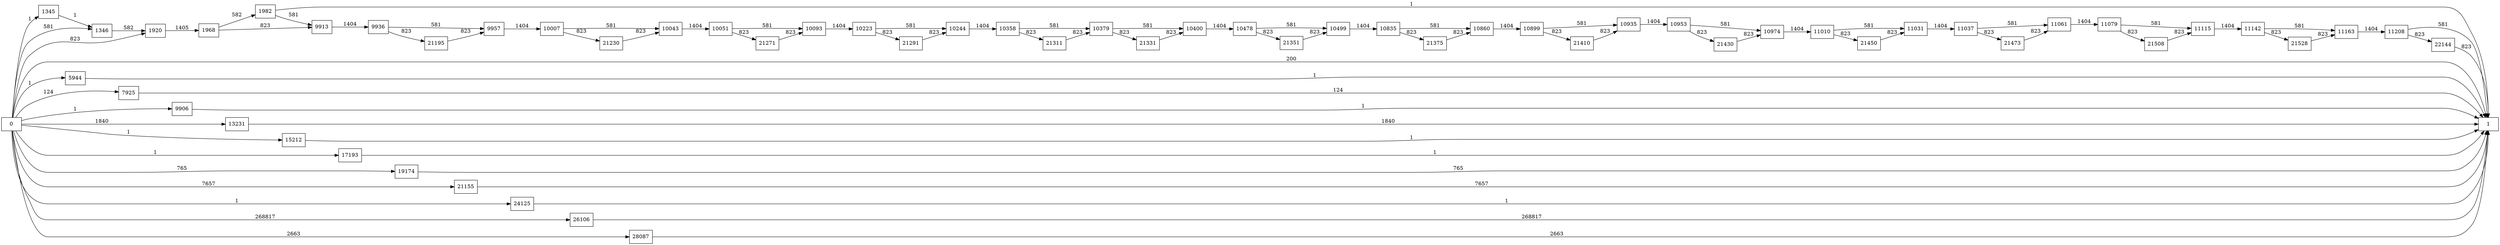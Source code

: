 digraph {
	graph [rankdir=LR]
	node [shape=rectangle]
	1345 -> 1346 [label=1]
	1346 -> 1920 [label=582]
	1920 -> 1968 [label=1405]
	1968 -> 1982 [label=582]
	1968 -> 9913 [label=823]
	1982 -> 1 [label=1]
	1982 -> 9913 [label=581]
	5944 -> 1 [label=1]
	7925 -> 1 [label=124]
	9906 -> 1 [label=1]
	9913 -> 9936 [label=1404]
	9936 -> 9957 [label=581]
	9936 -> 21195 [label=823]
	9957 -> 10007 [label=1404]
	10007 -> 10043 [label=581]
	10007 -> 21230 [label=823]
	10043 -> 10051 [label=1404]
	10051 -> 10093 [label=581]
	10051 -> 21271 [label=823]
	10093 -> 10223 [label=1404]
	10223 -> 10244 [label=581]
	10223 -> 21291 [label=823]
	10244 -> 10358 [label=1404]
	10358 -> 10379 [label=581]
	10358 -> 21311 [label=823]
	10379 -> 10400 [label=581]
	10379 -> 21331 [label=823]
	10400 -> 10478 [label=1404]
	10478 -> 10499 [label=581]
	10478 -> 21351 [label=823]
	10499 -> 10835 [label=1404]
	10835 -> 10860 [label=581]
	10835 -> 21375 [label=823]
	10860 -> 10899 [label=1404]
	10899 -> 10935 [label=581]
	10899 -> 21410 [label=823]
	10935 -> 10953 [label=1404]
	10953 -> 10974 [label=581]
	10953 -> 21430 [label=823]
	10974 -> 11010 [label=1404]
	11010 -> 11031 [label=581]
	11010 -> 21450 [label=823]
	11031 -> 11037 [label=1404]
	11037 -> 11061 [label=581]
	11037 -> 21473 [label=823]
	11061 -> 11079 [label=1404]
	11079 -> 11115 [label=581]
	11079 -> 21508 [label=823]
	11115 -> 11142 [label=1404]
	11142 -> 11163 [label=581]
	11142 -> 21528 [label=823]
	11163 -> 11208 [label=1404]
	11208 -> 1 [label=581]
	11208 -> 22144 [label=823]
	13231 -> 1 [label=1840]
	15212 -> 1 [label=1]
	17193 -> 1 [label=1]
	19174 -> 1 [label=765]
	21155 -> 1 [label=7657]
	21195 -> 9957 [label=823]
	21230 -> 10043 [label=823]
	21271 -> 10093 [label=823]
	21291 -> 10244 [label=823]
	21311 -> 10379 [label=823]
	21331 -> 10400 [label=823]
	21351 -> 10499 [label=823]
	21375 -> 10860 [label=823]
	21410 -> 10935 [label=823]
	21430 -> 10974 [label=823]
	21450 -> 11031 [label=823]
	21473 -> 11061 [label=823]
	21508 -> 11115 [label=823]
	21528 -> 11163 [label=823]
	22144 -> 1 [label=823]
	24125 -> 1 [label=1]
	26106 -> 1 [label=268817]
	28087 -> 1 [label=2663]
	0 -> 1346 [label=581]
	0 -> 1920 [label=823]
	0 -> 1345 [label=1]
	0 -> 1 [label=200]
	0 -> 5944 [label=1]
	0 -> 7925 [label=124]
	0 -> 9906 [label=1]
	0 -> 13231 [label=1840]
	0 -> 15212 [label=1]
	0 -> 17193 [label=1]
	0 -> 19174 [label=765]
	0 -> 21155 [label=7657]
	0 -> 24125 [label=1]
	0 -> 26106 [label=268817]
	0 -> 28087 [label=2663]
}
